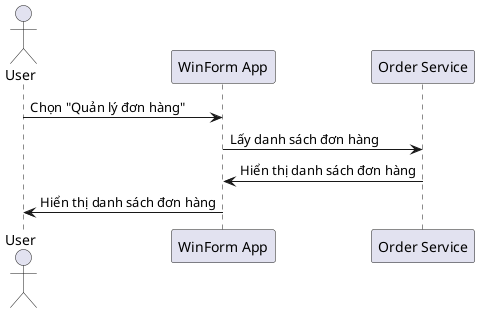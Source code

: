 @startuml
actor User
participant "WinForm App" as App
participant "Order Service" as OrderService

User -> App: Chọn "Quản lý đơn hàng"
App -> OrderService: Lấy danh sách đơn hàng
OrderService -> App: Hiển thị danh sách đơn hàng
App -> User: Hiển thị danh sách đơn hàng
@enduml
